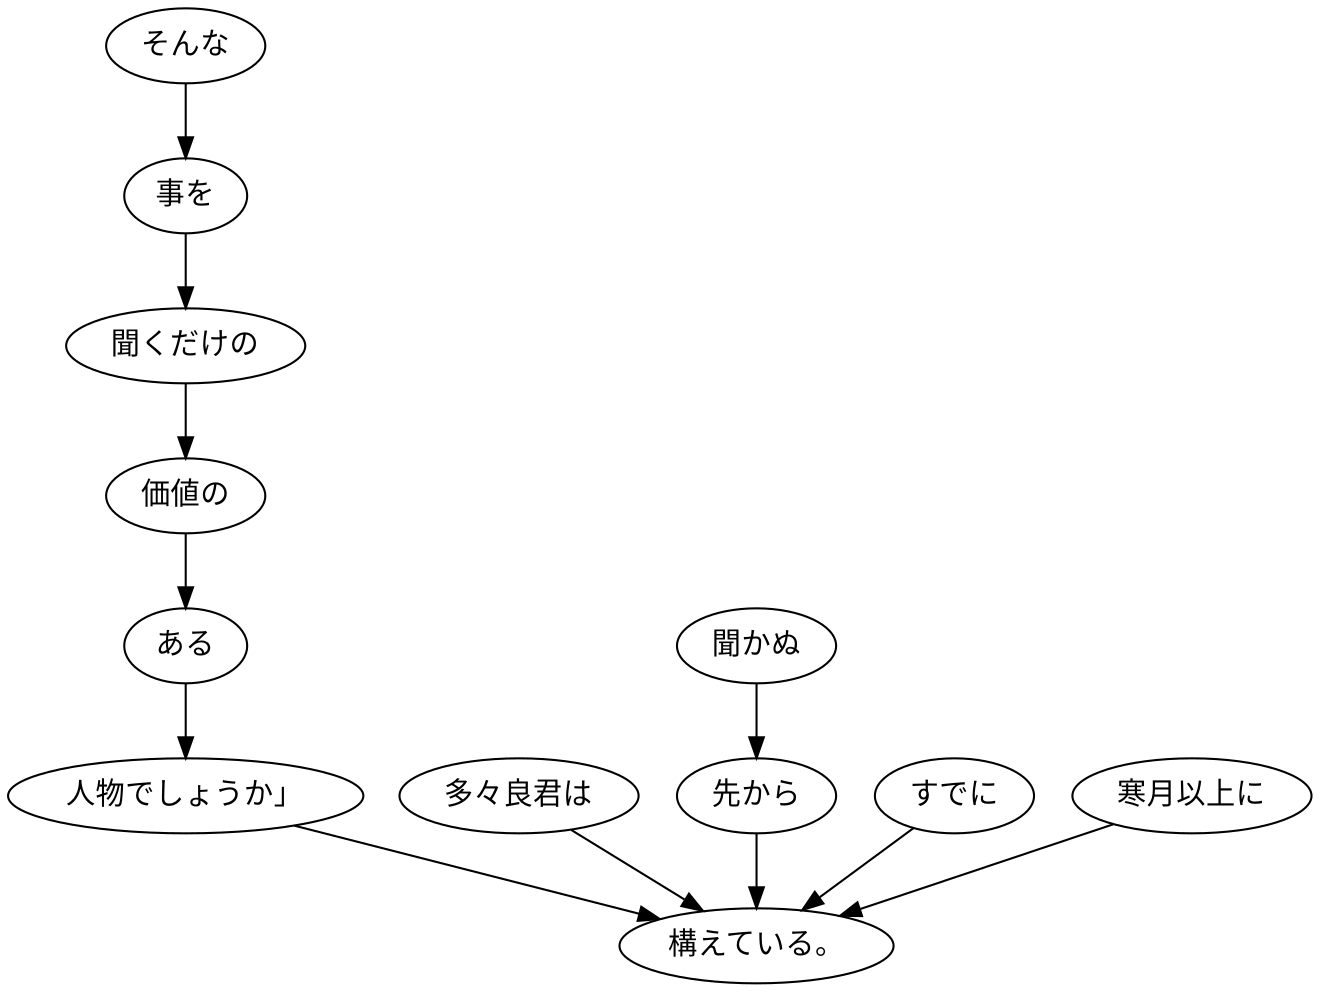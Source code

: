 digraph graph3152 {
	node0 [label="そんな"];
	node1 [label="事を"];
	node2 [label="聞くだけの"];
	node3 [label="価値の"];
	node4 [label="ある"];
	node5 [label="人物でしょうか」"];
	node6 [label="多々良君は"];
	node7 [label="聞かぬ"];
	node8 [label="先から"];
	node9 [label="すでに"];
	node10 [label="寒月以上に"];
	node11 [label="構えている。"];
	node0 -> node1;
	node1 -> node2;
	node2 -> node3;
	node3 -> node4;
	node4 -> node5;
	node5 -> node11;
	node6 -> node11;
	node7 -> node8;
	node8 -> node11;
	node9 -> node11;
	node10 -> node11;
}
